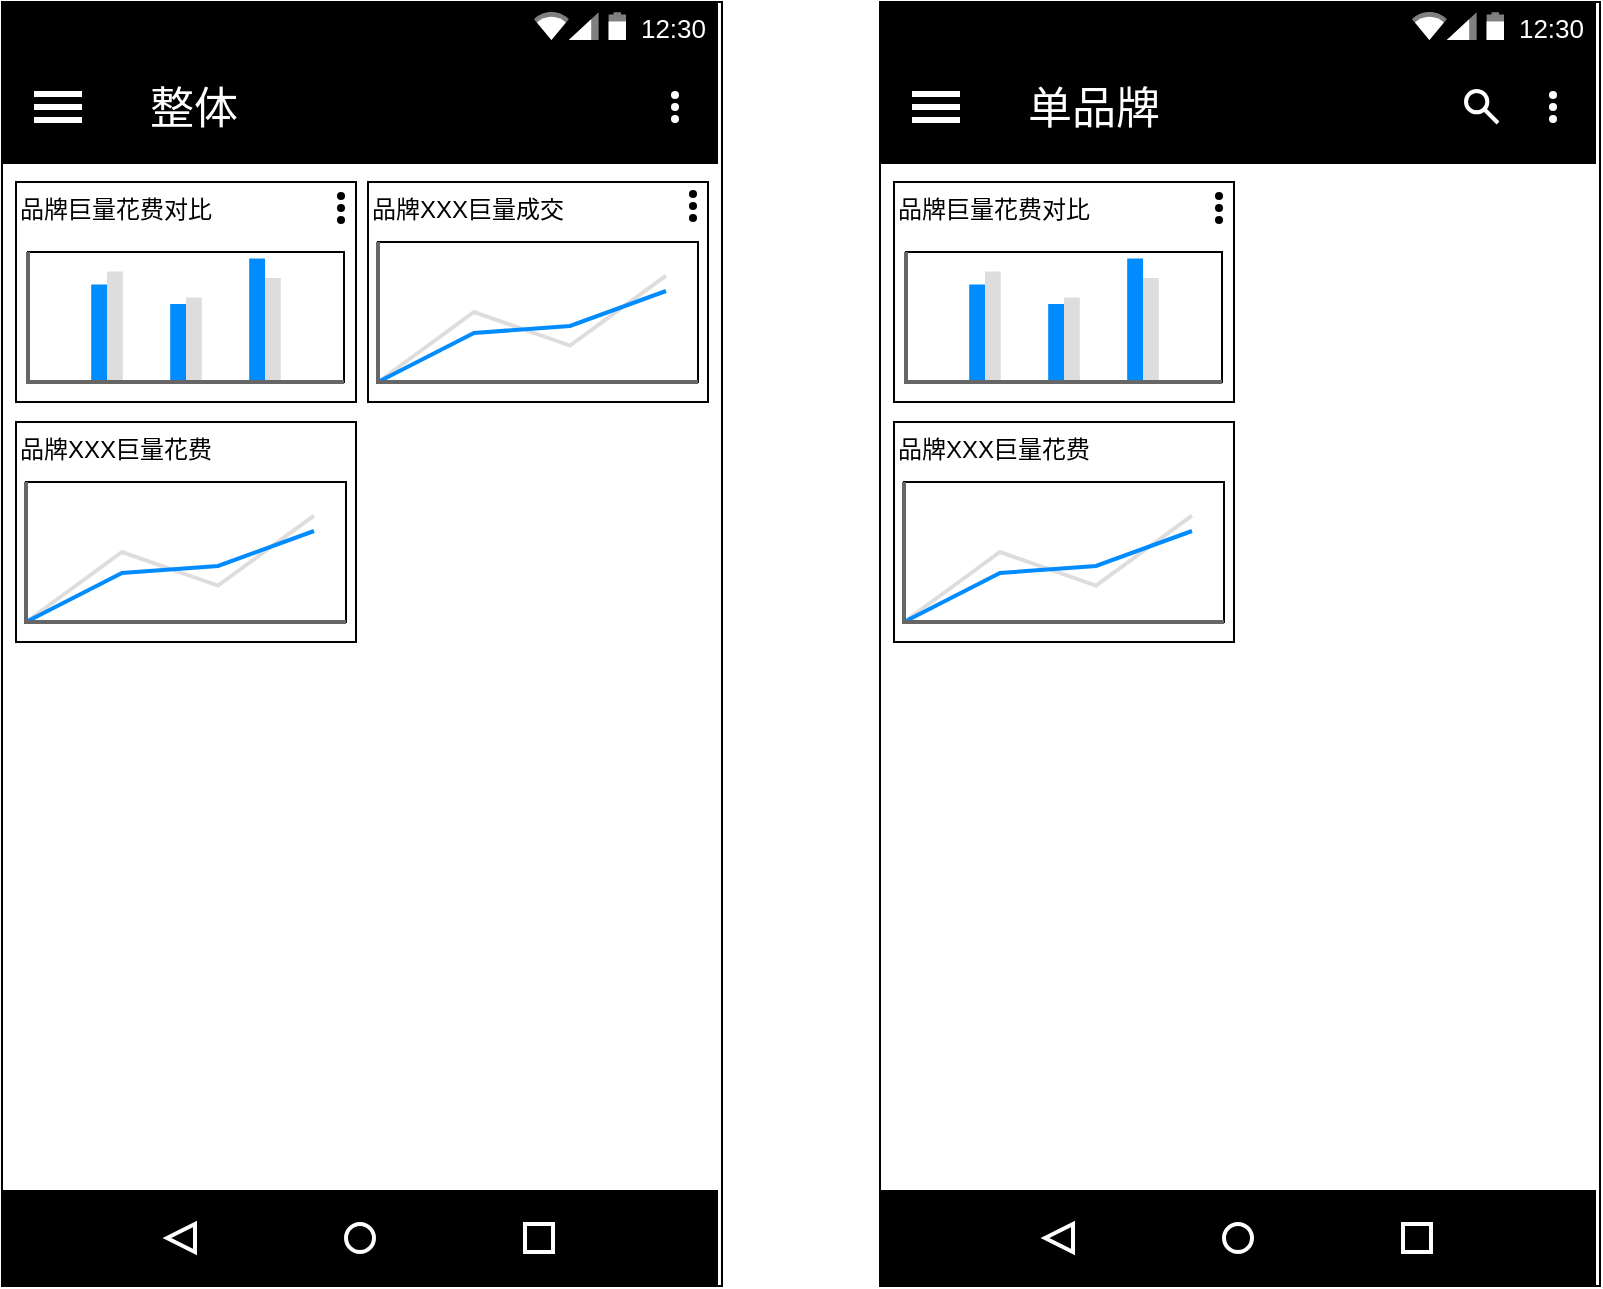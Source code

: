 <mxfile version="15.9.6" type="github">
  <diagram id="ZvAKp3XvdwQ_buqutIbB" name="Page-1">
    <mxGraphModel dx="946" dy="549" grid="1" gridSize="10" guides="1" tooltips="1" connect="1" arrows="1" fold="1" page="1" pageScale="1" pageWidth="827" pageHeight="1169" math="0" shadow="0">
      <root>
        <mxCell id="0" />
        <mxCell id="1" parent="0" />
        <mxCell id="hYK_bFj1lpAIACNKmPJ8-103" value="" style="dashed=0;align=center;fontSize=12;shape=rect;" parent="1" vertex="1">
          <mxGeometry x="241" y="20" width="360" height="642" as="geometry" />
        </mxCell>
        <mxCell id="hYK_bFj1lpAIACNKmPJ8-104" value="12:30" style="dashed=0;align=center;fontSize=12;shape=rect;align=right;fillColor=#000000;strokeColor=none;fontColor=#FFFFFF;spacingRight=4;spacingTop=1;fontStyle=0;fontSize=13;resizeWidth=1;" parent="hYK_bFj1lpAIACNKmPJ8-103" vertex="1">
          <mxGeometry width="358" height="24" relative="1" as="geometry" />
        </mxCell>
        <mxCell id="hYK_bFj1lpAIACNKmPJ8-105" value="" style="dashed=0;html=1;shape=mxgraph.gmdl.top_bar;fillColor=#2D3986;strokeColor=none;" parent="hYK_bFj1lpAIACNKmPJ8-104" vertex="1">
          <mxGeometry x="1" y="0.5" width="46" height="14" relative="1" as="geometry">
            <mxPoint x="-92" y="-7" as="offset" />
          </mxGeometry>
        </mxCell>
        <mxCell id="hYK_bFj1lpAIACNKmPJ8-106" value="整体" style="dashed=0;align=center;fontSize=12;shape=rect;strokeColor=none;fillColor=#000000;resizeWidth=1;fontSize=22;fontColor=#FFFFFF;spacingTop=-3;verticalAlign=middle;align=left;spacingLeft=72;" parent="hYK_bFj1lpAIACNKmPJ8-103" vertex="1">
          <mxGeometry width="358" height="57" relative="1" as="geometry">
            <mxPoint y="24" as="offset" />
          </mxGeometry>
        </mxCell>
        <mxCell id="hYK_bFj1lpAIACNKmPJ8-107" value="" style="dashed=0;html=1;shape=mxgraph.gmdl.preferences;strokeColor=none;fillColor=#ffffff;" parent="hYK_bFj1lpAIACNKmPJ8-106" vertex="1">
          <mxGeometry y="0.5" width="24" height="16" relative="1" as="geometry">
            <mxPoint x="16" y="-8" as="offset" />
          </mxGeometry>
        </mxCell>
        <mxCell id="hYK_bFj1lpAIACNKmPJ8-110" value="" style="dashed=0;html=1;shape=mxgraph.gmdl.settings;strokeColor=none;fillColor=#ffffff;" parent="hYK_bFj1lpAIACNKmPJ8-106" vertex="1">
          <mxGeometry x="1" y="0.5" width="5" height="16" relative="1" as="geometry">
            <mxPoint x="-24" y="-8" as="offset" />
          </mxGeometry>
        </mxCell>
        <mxCell id="hYK_bFj1lpAIACNKmPJ8-133" value="" style="dashed=0;align=center;fontSize=12;shape=rect;strokeColor=none;fillColor=#000000;resizeWidth=1;" parent="hYK_bFj1lpAIACNKmPJ8-103" vertex="1">
          <mxGeometry y="1" width="358" height="48" relative="1" as="geometry">
            <mxPoint y="-48" as="offset" />
          </mxGeometry>
        </mxCell>
        <mxCell id="hYK_bFj1lpAIACNKmPJ8-134" value="" style="dashed=0;html=1;shape=mxgraph.gmdl.back;strokeColor=#ffffff;fillColor=#000000;strokeWidth=2;" parent="hYK_bFj1lpAIACNKmPJ8-133" vertex="1">
          <mxGeometry x="0.25" y="0.5" width="14" height="14" relative="1" as="geometry">
            <mxPoint x="-7" y="-7" as="offset" />
          </mxGeometry>
        </mxCell>
        <mxCell id="hYK_bFj1lpAIACNKmPJ8-135" value="" style="shape=ellipse;strokeColor=#ffffff;fillColor=#000000;strokeWidth=2;" parent="hYK_bFj1lpAIACNKmPJ8-133" vertex="1">
          <mxGeometry x="0.5" y="0.5" width="14" height="14" relative="1" as="geometry">
            <mxPoint x="-7" y="-7" as="offset" />
          </mxGeometry>
        </mxCell>
        <mxCell id="hYK_bFj1lpAIACNKmPJ8-136" value="" style="shape=rect;strokeColor=#ffffff;fillColor=#000000;strokeWidth=2;" parent="hYK_bFj1lpAIACNKmPJ8-133" vertex="1">
          <mxGeometry x="0.75" y="0.5" width="14" height="14" relative="1" as="geometry">
            <mxPoint x="-7" y="-7" as="offset" />
          </mxGeometry>
        </mxCell>
        <mxCell id="oxgK3gGT6i_MZKTimfoy-20" value="" style="group" vertex="1" connectable="0" parent="hYK_bFj1lpAIACNKmPJ8-103">
          <mxGeometry x="7" y="90" width="170" height="110" as="geometry" />
        </mxCell>
        <mxCell id="oxgK3gGT6i_MZKTimfoy-12" value="品牌巨量花费对比" style="rounded=0;whiteSpace=wrap;html=1;verticalAlign=top;align=left;" vertex="1" parent="oxgK3gGT6i_MZKTimfoy-20">
          <mxGeometry width="170" height="110" as="geometry" />
        </mxCell>
        <mxCell id="oxgK3gGT6i_MZKTimfoy-28" value="" style="verticalLabelPosition=bottom;shadow=0;dashed=0;align=center;html=1;verticalAlign=top;strokeWidth=1;shape=mxgraph.mockup.graphics.columnChart;strokeColor2=none;strokeColor3=#666666;fillColor2=#008cff;fillColor3=#dddddd;" vertex="1" parent="oxgK3gGT6i_MZKTimfoy-20">
          <mxGeometry x="6" y="35" width="158" height="65" as="geometry" />
        </mxCell>
        <mxCell id="oxgK3gGT6i_MZKTimfoy-30" value="&lt;span style=&quot;color: rgba(0 , 0 , 0 , 0) ; font-family: monospace ; font-size: 0px&quot;&gt;%3CmxGraphModel%3E%3Croot%3E%3CmxCell%20id%3D%220%22%2F%3E%3CmxCell%20id%3D%221%22%20parent%3D%220%22%2F%3E%3CmxCell%20id%3D%222%22%20value%3D%22%22%20style%3D%22dashed%3D0%3Bhtml%3D1%3Bshape%3Dmxgraph.gmdl.settings%3BstrokeColor%3Dnone%3BfillColor%3D%23000000%3B%22%20vertex%3D%221%22%20parent%3D%221%22%3E%3CmxGeometry%20x%3D%22584%22%20y%3D%22114%22%20width%3D%225%22%20height%3D%2216%22%20as%3D%22geometry%22%2F%3E%3C%2FmxCell%3E%3C%2Froot%3E%3C%2FmxGraphModel%3E&lt;/span&gt;" style="dashed=0;html=1;shape=mxgraph.gmdl.settings;strokeColor=none;fillColor=#000000;" vertex="1" parent="oxgK3gGT6i_MZKTimfoy-20">
          <mxGeometry x="160" y="5" width="5" height="16" as="geometry" />
        </mxCell>
        <mxCell id="oxgK3gGT6i_MZKTimfoy-24" value="" style="group" vertex="1" connectable="0" parent="hYK_bFj1lpAIACNKmPJ8-103">
          <mxGeometry x="7" y="210" width="170" height="110" as="geometry" />
        </mxCell>
        <mxCell id="oxgK3gGT6i_MZKTimfoy-25" value="品牌XXX巨量花费" style="rounded=0;whiteSpace=wrap;html=1;verticalAlign=top;align=left;" vertex="1" parent="oxgK3gGT6i_MZKTimfoy-24">
          <mxGeometry width="170" height="110" as="geometry" />
        </mxCell>
        <mxCell id="oxgK3gGT6i_MZKTimfoy-26" value="" style="verticalLabelPosition=bottom;shadow=0;dashed=0;align=center;html=1;verticalAlign=top;strokeWidth=1;shape=mxgraph.mockup.graphics.lineChart;strokeColor2=#666666;strokeColor3=#008cff;strokeColor4=#dddddd;" vertex="1" parent="oxgK3gGT6i_MZKTimfoy-24">
          <mxGeometry x="5" y="30" width="160" height="70" as="geometry" />
        </mxCell>
        <mxCell id="oxgK3gGT6i_MZKTimfoy-21" value="" style="group" vertex="1" connectable="0" parent="1">
          <mxGeometry x="424" y="110" width="170" height="110" as="geometry" />
        </mxCell>
        <mxCell id="oxgK3gGT6i_MZKTimfoy-22" value="品牌XXX巨量成交" style="rounded=0;whiteSpace=wrap;html=1;verticalAlign=top;align=left;" vertex="1" parent="oxgK3gGT6i_MZKTimfoy-21">
          <mxGeometry width="170" height="110" as="geometry" />
        </mxCell>
        <mxCell id="oxgK3gGT6i_MZKTimfoy-23" value="" style="verticalLabelPosition=bottom;shadow=0;dashed=0;align=center;html=1;verticalAlign=top;strokeWidth=1;shape=mxgraph.mockup.graphics.lineChart;strokeColor2=#666666;strokeColor3=#008cff;strokeColor4=#dddddd;" vertex="1" parent="oxgK3gGT6i_MZKTimfoy-21">
          <mxGeometry x="5" y="30" width="160" height="70" as="geometry" />
        </mxCell>
        <mxCell id="oxgK3gGT6i_MZKTimfoy-29" value="" style="dashed=0;html=1;shape=mxgraph.gmdl.settings;strokeColor=none;fillColor=#000000;" vertex="1" parent="1">
          <mxGeometry x="584" y="114" width="5" height="16" as="geometry" />
        </mxCell>
        <mxCell id="oxgK3gGT6i_MZKTimfoy-31" value="" style="dashed=0;align=center;fontSize=12;shape=rect;" vertex="1" parent="1">
          <mxGeometry x="680" y="20" width="360" height="642" as="geometry" />
        </mxCell>
        <mxCell id="oxgK3gGT6i_MZKTimfoy-32" value="12:30" style="dashed=0;align=center;fontSize=12;shape=rect;align=right;fillColor=#000000;strokeColor=none;fontColor=#FFFFFF;spacingRight=4;spacingTop=1;fontStyle=0;fontSize=13;resizeWidth=1;" vertex="1" parent="oxgK3gGT6i_MZKTimfoy-31">
          <mxGeometry width="358" height="24" relative="1" as="geometry" />
        </mxCell>
        <mxCell id="oxgK3gGT6i_MZKTimfoy-33" value="" style="dashed=0;html=1;shape=mxgraph.gmdl.top_bar;fillColor=#2D3986;strokeColor=none;" vertex="1" parent="oxgK3gGT6i_MZKTimfoy-32">
          <mxGeometry x="1" y="0.5" width="46" height="14" relative="1" as="geometry">
            <mxPoint x="-92" y="-7" as="offset" />
          </mxGeometry>
        </mxCell>
        <mxCell id="oxgK3gGT6i_MZKTimfoy-34" value="单品牌" style="dashed=0;align=center;fontSize=12;shape=rect;strokeColor=none;fillColor=#000000;resizeWidth=1;fontSize=22;fontColor=#FFFFFF;spacingTop=-3;verticalAlign=middle;align=left;spacingLeft=72;" vertex="1" parent="oxgK3gGT6i_MZKTimfoy-31">
          <mxGeometry width="358" height="57" relative="1" as="geometry">
            <mxPoint y="24" as="offset" />
          </mxGeometry>
        </mxCell>
        <mxCell id="oxgK3gGT6i_MZKTimfoy-35" value="" style="dashed=0;html=1;shape=mxgraph.gmdl.preferences;strokeColor=none;fillColor=#ffffff;" vertex="1" parent="oxgK3gGT6i_MZKTimfoy-34">
          <mxGeometry y="0.5" width="24" height="16" relative="1" as="geometry">
            <mxPoint x="16" y="-8" as="offset" />
          </mxGeometry>
        </mxCell>
        <mxCell id="oxgK3gGT6i_MZKTimfoy-36" value="" style="dashed=0;html=1;shape=mxgraph.gmdl.search;strokeColor=#ffffff;fillColor=none;strokeWidth=2;" vertex="1" parent="oxgK3gGT6i_MZKTimfoy-34">
          <mxGeometry x="1" y="0.5" width="16" height="16" relative="1" as="geometry">
            <mxPoint x="-65" y="-8" as="offset" />
          </mxGeometry>
        </mxCell>
        <mxCell id="oxgK3gGT6i_MZKTimfoy-37" value="" style="dashed=0;html=1;shape=mxgraph.gmdl.settings;strokeColor=none;fillColor=#ffffff;" vertex="1" parent="oxgK3gGT6i_MZKTimfoy-34">
          <mxGeometry x="1" y="0.5" width="5" height="16" relative="1" as="geometry">
            <mxPoint x="-24" y="-8" as="offset" />
          </mxGeometry>
        </mxCell>
        <mxCell id="oxgK3gGT6i_MZKTimfoy-38" value="" style="dashed=0;align=center;fontSize=12;shape=rect;strokeColor=none;fillColor=#000000;resizeWidth=1;" vertex="1" parent="oxgK3gGT6i_MZKTimfoy-31">
          <mxGeometry y="1" width="358" height="48" relative="1" as="geometry">
            <mxPoint y="-48" as="offset" />
          </mxGeometry>
        </mxCell>
        <mxCell id="oxgK3gGT6i_MZKTimfoy-39" value="" style="dashed=0;html=1;shape=mxgraph.gmdl.back;strokeColor=#ffffff;fillColor=#000000;strokeWidth=2;" vertex="1" parent="oxgK3gGT6i_MZKTimfoy-38">
          <mxGeometry x="0.25" y="0.5" width="14" height="14" relative="1" as="geometry">
            <mxPoint x="-7" y="-7" as="offset" />
          </mxGeometry>
        </mxCell>
        <mxCell id="oxgK3gGT6i_MZKTimfoy-40" value="" style="shape=ellipse;strokeColor=#ffffff;fillColor=#000000;strokeWidth=2;" vertex="1" parent="oxgK3gGT6i_MZKTimfoy-38">
          <mxGeometry x="0.5" y="0.5" width="14" height="14" relative="1" as="geometry">
            <mxPoint x="-7" y="-7" as="offset" />
          </mxGeometry>
        </mxCell>
        <mxCell id="oxgK3gGT6i_MZKTimfoy-41" value="" style="shape=rect;strokeColor=#ffffff;fillColor=#000000;strokeWidth=2;" vertex="1" parent="oxgK3gGT6i_MZKTimfoy-38">
          <mxGeometry x="0.75" y="0.5" width="14" height="14" relative="1" as="geometry">
            <mxPoint x="-7" y="-7" as="offset" />
          </mxGeometry>
        </mxCell>
        <mxCell id="oxgK3gGT6i_MZKTimfoy-42" value="" style="group" vertex="1" connectable="0" parent="oxgK3gGT6i_MZKTimfoy-31">
          <mxGeometry x="7" y="90" width="170" height="110" as="geometry" />
        </mxCell>
        <mxCell id="oxgK3gGT6i_MZKTimfoy-43" value="品牌巨量花费对比" style="rounded=0;whiteSpace=wrap;html=1;verticalAlign=top;align=left;" vertex="1" parent="oxgK3gGT6i_MZKTimfoy-42">
          <mxGeometry width="170" height="110" as="geometry" />
        </mxCell>
        <mxCell id="oxgK3gGT6i_MZKTimfoy-44" value="" style="verticalLabelPosition=bottom;shadow=0;dashed=0;align=center;html=1;verticalAlign=top;strokeWidth=1;shape=mxgraph.mockup.graphics.columnChart;strokeColor2=none;strokeColor3=#666666;fillColor2=#008cff;fillColor3=#dddddd;" vertex="1" parent="oxgK3gGT6i_MZKTimfoy-42">
          <mxGeometry x="6" y="35" width="158" height="65" as="geometry" />
        </mxCell>
        <mxCell id="oxgK3gGT6i_MZKTimfoy-45" value="&lt;span style=&quot;color: rgba(0 , 0 , 0 , 0) ; font-family: monospace ; font-size: 0px&quot;&gt;%3CmxGraphModel%3E%3Croot%3E%3CmxCell%20id%3D%220%22%2F%3E%3CmxCell%20id%3D%221%22%20parent%3D%220%22%2F%3E%3CmxCell%20id%3D%222%22%20value%3D%22%22%20style%3D%22dashed%3D0%3Bhtml%3D1%3Bshape%3Dmxgraph.gmdl.settings%3BstrokeColor%3Dnone%3BfillColor%3D%23000000%3B%22%20vertex%3D%221%22%20parent%3D%221%22%3E%3CmxGeometry%20x%3D%22584%22%20y%3D%22114%22%20width%3D%225%22%20height%3D%2216%22%20as%3D%22geometry%22%2F%3E%3C%2FmxCell%3E%3C%2Froot%3E%3C%2FmxGraphModel%3E&lt;/span&gt;" style="dashed=0;html=1;shape=mxgraph.gmdl.settings;strokeColor=none;fillColor=#000000;" vertex="1" parent="oxgK3gGT6i_MZKTimfoy-42">
          <mxGeometry x="160" y="5" width="5" height="16" as="geometry" />
        </mxCell>
        <mxCell id="oxgK3gGT6i_MZKTimfoy-46" value="" style="group" vertex="1" connectable="0" parent="oxgK3gGT6i_MZKTimfoy-31">
          <mxGeometry x="7" y="210" width="170" height="110" as="geometry" />
        </mxCell>
        <mxCell id="oxgK3gGT6i_MZKTimfoy-47" value="品牌XXX巨量花费" style="rounded=0;whiteSpace=wrap;html=1;verticalAlign=top;align=left;" vertex="1" parent="oxgK3gGT6i_MZKTimfoy-46">
          <mxGeometry width="170" height="110" as="geometry" />
        </mxCell>
        <mxCell id="oxgK3gGT6i_MZKTimfoy-48" value="" style="verticalLabelPosition=bottom;shadow=0;dashed=0;align=center;html=1;verticalAlign=top;strokeWidth=1;shape=mxgraph.mockup.graphics.lineChart;strokeColor2=#666666;strokeColor3=#008cff;strokeColor4=#dddddd;" vertex="1" parent="oxgK3gGT6i_MZKTimfoy-46">
          <mxGeometry x="5" y="30" width="160" height="70" as="geometry" />
        </mxCell>
      </root>
    </mxGraphModel>
  </diagram>
</mxfile>
